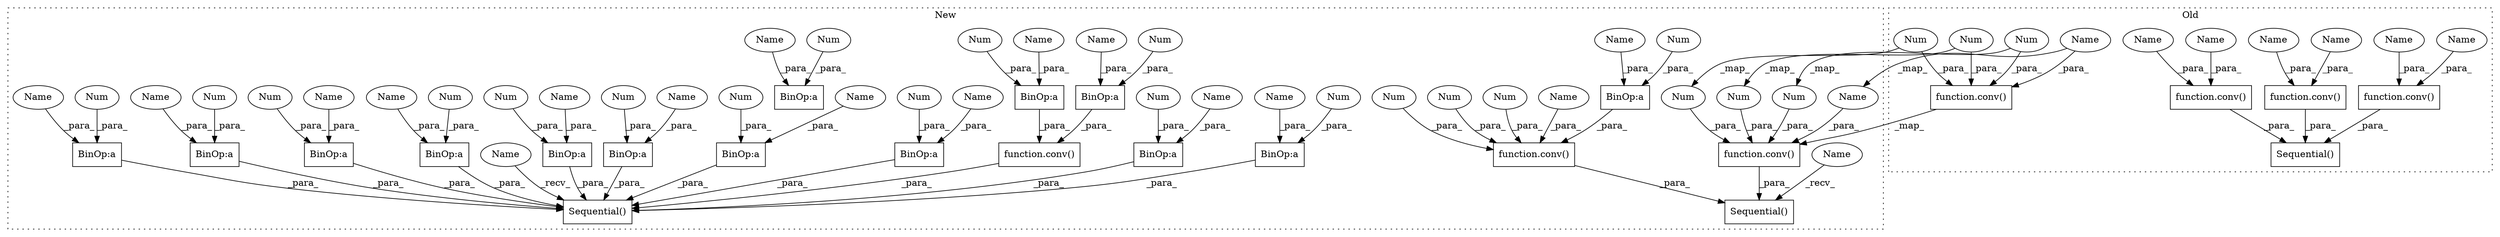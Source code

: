 digraph G {
subgraph cluster0 {
1 [label="function.conv()" a="75" s="1019,1028" l="5,1" shape="box"];
3 [label="Sequential()" a="75" s="968,1173" l="27,11" shape="box"];
16 [label="function.conv()" a="75" s="995,1004" l="5,1" shape="box"];
21 [label="function.conv()" a="75" s="915,941" l="5,1" shape="box"];
22 [label="Num" a="76" s="937" l="1" shape="ellipse"];
24 [label="Num" a="76" s="934" l="1" shape="ellipse"];
26 [label="Num" a="76" s="940" l="1" shape="ellipse"];
47 [label="function.conv()" a="75" s="1163,1172" l="5,1" shape="box"];
50 [label="Name" a="87" s="1168" l="1" shape="ellipse"];
51 [label="Name" a="87" s="1171" l="1" shape="ellipse"];
52 [label="Name" a="87" s="1024" l="1" shape="ellipse"];
53 [label="Name" a="87" s="1000" l="1" shape="ellipse"];
54 [label="Name" a="87" s="1003" l="1" shape="ellipse"];
55 [label="Name" a="87" s="1027" l="1" shape="ellipse"];
56 [label="Name" a="87" s="931" l="1" shape="ellipse"];
label = "Old";
style="dotted";
}
subgraph cluster1 {
2 [label="Sequential()" a="75" s="1045,1226" l="27,11" shape="box"];
4 [label="BinOp:a" a="82" s="1167" l="1" shape="box"];
5 [label="BinOp:a" a="82" s="1223" l="1" shape="box"];
6 [label="BinOp:a" a="82" s="1218" l="1" shape="box"];
7 [label="BinOp:a" a="82" s="1139" l="1" shape="box"];
8 [label="BinOp:a" a="82" s="1134" l="1" shape="box"];
9 [label="BinOp:a" a="82" s="1083" l="1" shape="box"];
10 [label="BinOp:a" a="82" s="1190" l="1" shape="box"];
11 [label="BinOp:a" a="82" s="1162" l="1" shape="box"];
12 [label="BinOp:a" a="82" s="1078" l="1" shape="box"];
13 [label="BinOp:a" a="82" s="1195" l="1" shape="box"];
14 [label="BinOp:a" a="82" s="1106" l="1" shape="box"];
15 [label="BinOp:a" a="82" s="1111" l="1" shape="box"];
17 [label="BinOp:a" a="82" s="992" l="1" shape="box"];
18 [label="Sequential()" a="75" s="915,1004" l="27,15" shape="box"];
19 [label="BinOp:a" a="82" s="1287" l="1" shape="box"];
20 [label="function.conv()" a="75" s="942,968" l="5,1" shape="box"];
23 [label="Num" a="76" s="967" l="1" shape="ellipse"];
25 [label="Num" a="76" s="961" l="1" shape="ellipse"];
27 [label="Num" a="76" s="964" l="1" shape="ellipse"];
28 [label="Num" a="76" s="1286" l="1" shape="ellipse"];
29 [label="Num" a="76" s="1133" l="1" shape="ellipse"];
30 [label="Num" a="76" s="991" l="1" shape="ellipse"];
31 [label="Num" a="76" s="1105" l="1" shape="ellipse"];
32 [label="Num" a="76" s="1138" l="1" shape="ellipse"];
33 [label="Num" a="76" s="1077" l="1" shape="ellipse"];
34 [label="Num" a="76" s="1110" l="1" shape="ellipse"];
35 [label="Num" a="76" s="1217" l="1" shape="ellipse"];
36 [label="Num" a="76" s="1222" l="1" shape="ellipse"];
37 [label="Num" a="76" s="1161" l="1" shape="ellipse"];
38 [label="Num" a="76" s="1194" l="1" shape="ellipse"];
39 [label="Num" a="76" s="1082" l="1" shape="ellipse"];
40 [label="Num" a="76" s="1189" l="1" shape="ellipse"];
41 [label="Num" a="76" s="1166" l="1" shape="ellipse"];
42 [label="function.conv()" a="75" s="983,1003" l="5,1" shape="box"];
43 [label="Num" a="76" s="1002" l="1" shape="ellipse"];
44 [label="Num" a="76" s="999" l="1" shape="ellipse"];
45 [label="Num" a="76" s="996" l="1" shape="ellipse"];
46 [label="function.conv()" a="75" s="1212,1225" l="5,1" shape="box"];
48 [label="Name" a="87" s="915" l="2" shape="ellipse"];
49 [label="Name" a="87" s="1045" l="2" shape="ellipse"];
57 [label="Name" a="87" s="1288" l="1" shape="ellipse"];
58 [label="Name" a="87" s="1084" l="1" shape="ellipse"];
59 [label="Name" a="87" s="1224" l="1" shape="ellipse"];
60 [label="Name" a="87" s="988" l="1" shape="ellipse"];
61 [label="Name" a="87" s="958" l="1" shape="ellipse"];
62 [label="Name" a="87" s="1196" l="1" shape="ellipse"];
63 [label="Name" a="87" s="1079" l="1" shape="ellipse"];
64 [label="Name" a="87" s="1219" l="1" shape="ellipse"];
65 [label="Name" a="87" s="1107" l="1" shape="ellipse"];
66 [label="Name" a="87" s="1191" l="1" shape="ellipse"];
67 [label="Name" a="87" s="1163" l="1" shape="ellipse"];
68 [label="Name" a="87" s="993" l="1" shape="ellipse"];
69 [label="Name" a="87" s="1135" l="1" shape="ellipse"];
70 [label="Name" a="87" s="1168" l="1" shape="ellipse"];
71 [label="Name" a="87" s="1140" l="1" shape="ellipse"];
72 [label="Name" a="87" s="1112" l="1" shape="ellipse"];
label = "New";
style="dotted";
}
1 -> 3 [label="_para_"];
4 -> 2 [label="_para_"];
5 -> 46 [label="_para_"];
6 -> 46 [label="_para_"];
7 -> 2 [label="_para_"];
8 -> 2 [label="_para_"];
9 -> 2 [label="_para_"];
10 -> 2 [label="_para_"];
11 -> 2 [label="_para_"];
12 -> 2 [label="_para_"];
13 -> 2 [label="_para_"];
14 -> 2 [label="_para_"];
15 -> 2 [label="_para_"];
16 -> 3 [label="_para_"];
17 -> 42 [label="_para_"];
20 -> 18 [label="_para_"];
21 -> 20 [label="_map_"];
22 -> 23 [label="_map_"];
22 -> 21 [label="_para_"];
23 -> 20 [label="_para_"];
24 -> 21 [label="_para_"];
24 -> 25 [label="_map_"];
25 -> 20 [label="_para_"];
26 -> 27 [label="_map_"];
26 -> 21 [label="_para_"];
27 -> 20 [label="_para_"];
28 -> 19 [label="_para_"];
29 -> 8 [label="_para_"];
30 -> 17 [label="_para_"];
31 -> 14 [label="_para_"];
32 -> 7 [label="_para_"];
33 -> 12 [label="_para_"];
34 -> 15 [label="_para_"];
35 -> 6 [label="_para_"];
36 -> 5 [label="_para_"];
37 -> 11 [label="_para_"];
38 -> 13 [label="_para_"];
39 -> 9 [label="_para_"];
40 -> 10 [label="_para_"];
41 -> 4 [label="_para_"];
42 -> 18 [label="_para_"];
43 -> 42 [label="_para_"];
44 -> 42 [label="_para_"];
45 -> 42 [label="_para_"];
46 -> 2 [label="_para_"];
47 -> 3 [label="_para_"];
48 -> 18 [label="_recv_"];
49 -> 2 [label="_recv_"];
50 -> 47 [label="_para_"];
51 -> 47 [label="_para_"];
52 -> 1 [label="_para_"];
53 -> 16 [label="_para_"];
54 -> 16 [label="_para_"];
55 -> 1 [label="_para_"];
56 -> 21 [label="_para_"];
56 -> 61 [label="_map_"];
57 -> 19 [label="_para_"];
58 -> 9 [label="_para_"];
59 -> 5 [label="_para_"];
60 -> 42 [label="_para_"];
61 -> 20 [label="_para_"];
62 -> 13 [label="_para_"];
63 -> 12 [label="_para_"];
64 -> 6 [label="_para_"];
65 -> 14 [label="_para_"];
66 -> 10 [label="_para_"];
67 -> 11 [label="_para_"];
68 -> 17 [label="_para_"];
69 -> 8 [label="_para_"];
70 -> 4 [label="_para_"];
71 -> 7 [label="_para_"];
72 -> 15 [label="_para_"];
}